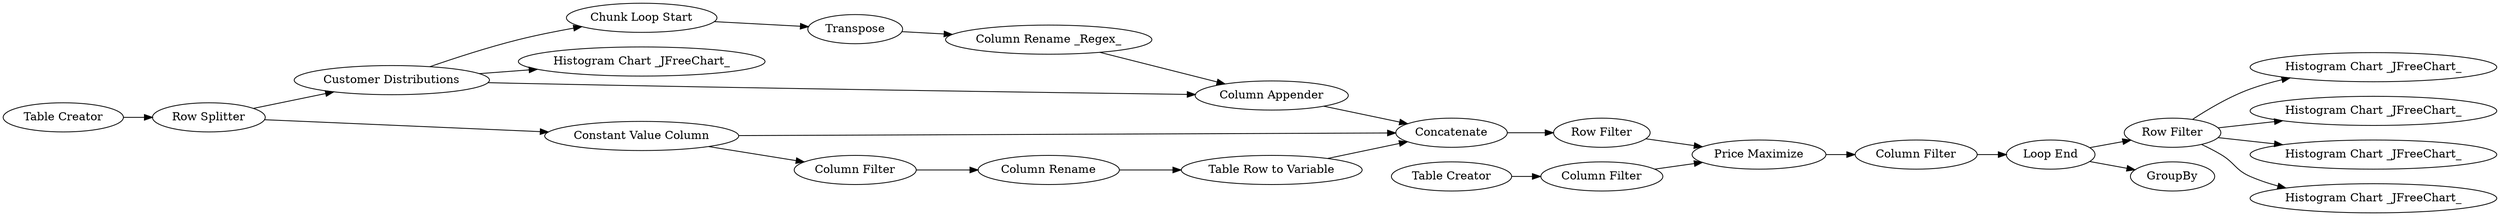 digraph {
	20 -> 21
	7 -> 8
	5 -> 4
	12 -> 14
	4 -> 6
	16 -> 28
	4 -> 25
	20 -> 23
	11 -> 19
	5 -> 10
	4 -> 29
	20 -> 22
	10 -> 11
	8 -> 29
	20 -> 24
	15 -> 16
	14 -> 18
	3 -> 5
	18 -> 20
	19 -> 12
	6 -> 7
	18 -> 26
	13 -> 12
	10 -> 15
	29 -> 11
	1 -> 13
	28 -> 11
	7 [label=Transpose]
	18 [label="Loop End"]
	26 [label=GroupBy]
	21 [label="Histogram Chart _JFreeChart_"]
	8 [label="Column Rename _Regex_"]
	3 [label="Table Creator"]
	19 [label="Row Filter"]
	24 [label="Histogram Chart _JFreeChart_"]
	6 [label="Chunk Loop Start"]
	15 [label="Column Filter"]
	25 [label="Histogram Chart _JFreeChart_"]
	12 [label="Price Maximize"]
	10 [label="Constant Value Column"]
	16 [label="Column Rename"]
	1 [label="Table Creator"]
	22 [label="Histogram Chart _JFreeChart_"]
	28 [label="Table Row to Variable"]
	11 [label=Concatenate]
	4 [label="Customer Distributions"]
	23 [label="Histogram Chart _JFreeChart_"]
	14 [label="Column Filter"]
	5 [label="Row Splitter"]
	13 [label="Column Filter"]
	20 [label="Row Filter"]
	29 [label="Column Appender"]
	rankdir=LR
}
